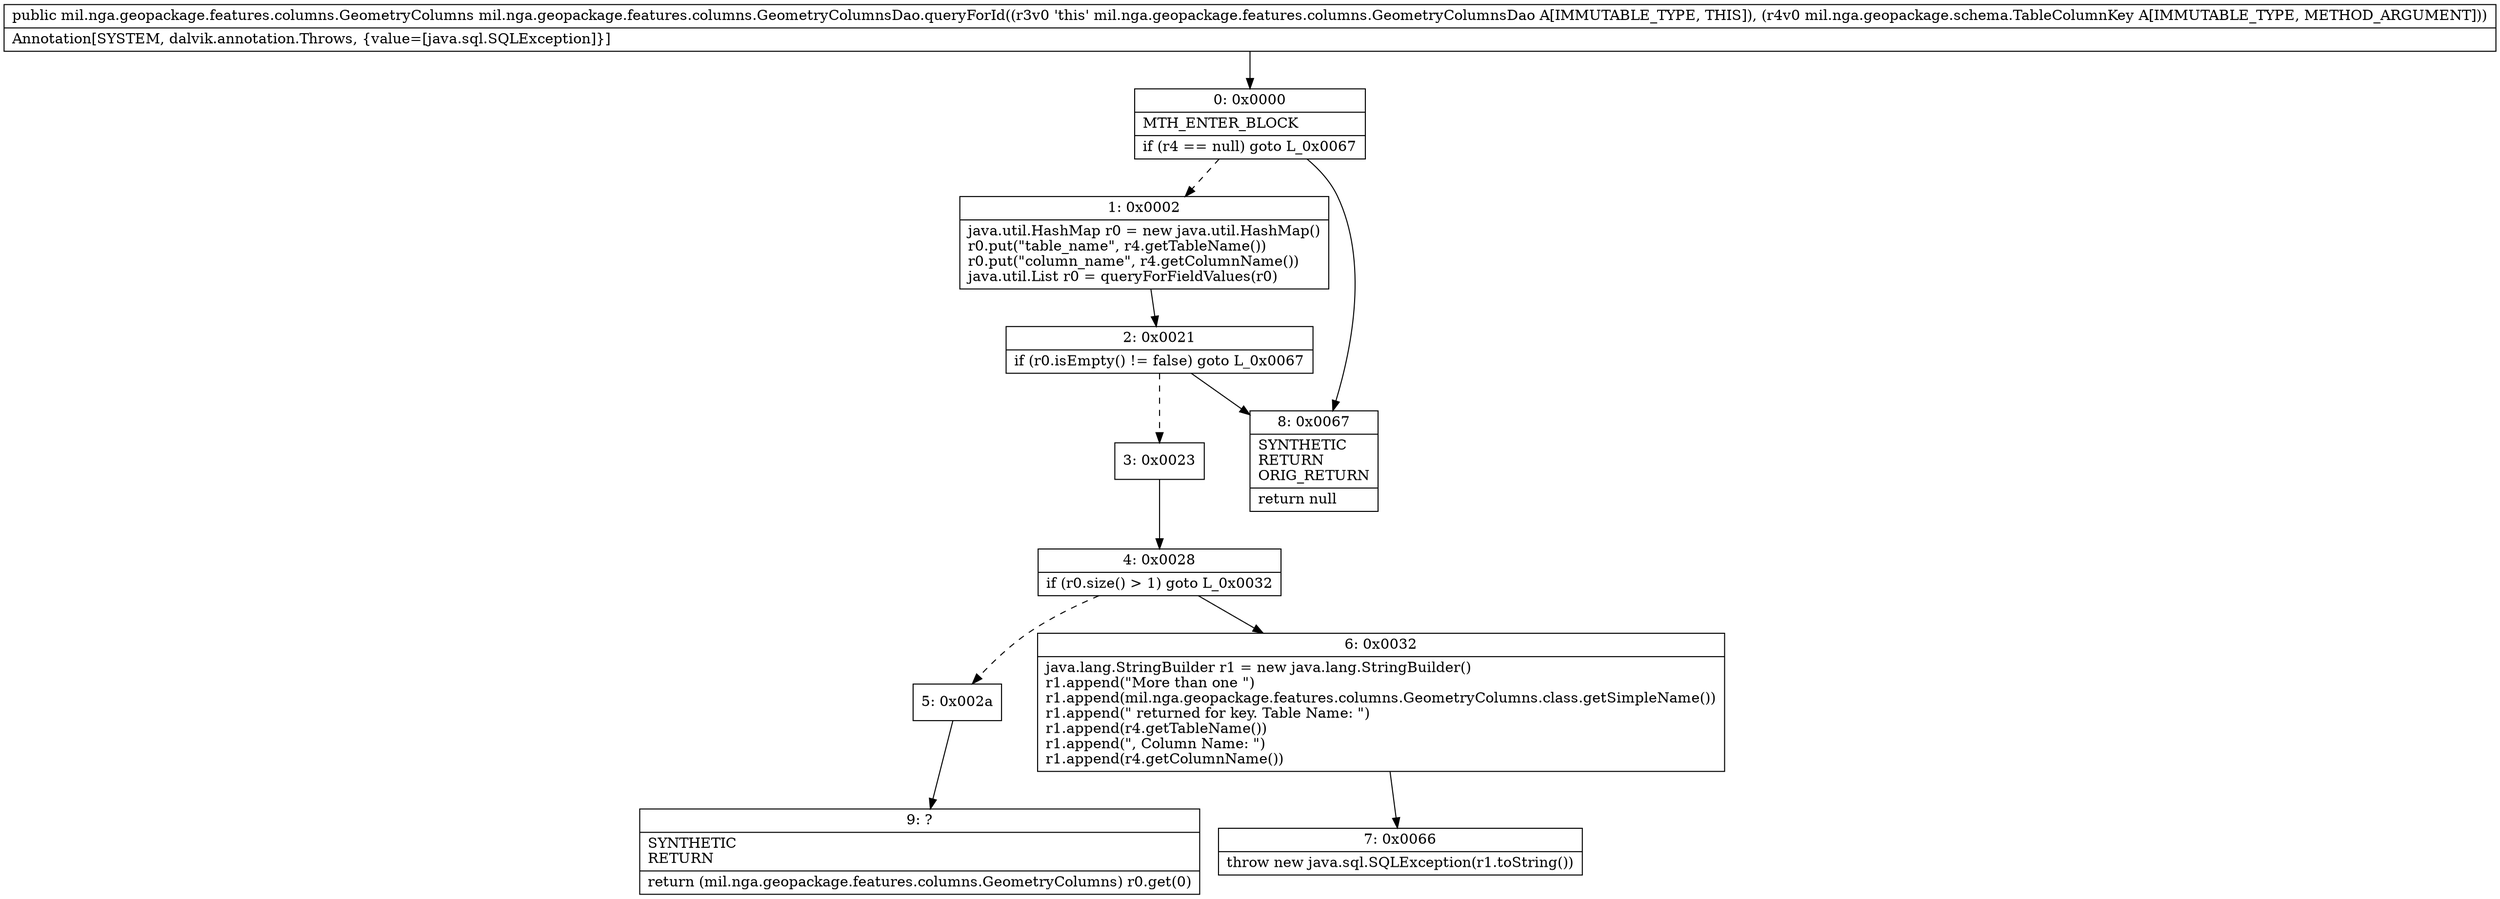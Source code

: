 digraph "CFG formil.nga.geopackage.features.columns.GeometryColumnsDao.queryForId(Lmil\/nga\/geopackage\/schema\/TableColumnKey;)Lmil\/nga\/geopackage\/features\/columns\/GeometryColumns;" {
Node_0 [shape=record,label="{0\:\ 0x0000|MTH_ENTER_BLOCK\l|if (r4 == null) goto L_0x0067\l}"];
Node_1 [shape=record,label="{1\:\ 0x0002|java.util.HashMap r0 = new java.util.HashMap()\lr0.put(\"table_name\", r4.getTableName())\lr0.put(\"column_name\", r4.getColumnName())\ljava.util.List r0 = queryForFieldValues(r0)\l}"];
Node_2 [shape=record,label="{2\:\ 0x0021|if (r0.isEmpty() != false) goto L_0x0067\l}"];
Node_3 [shape=record,label="{3\:\ 0x0023}"];
Node_4 [shape=record,label="{4\:\ 0x0028|if (r0.size() \> 1) goto L_0x0032\l}"];
Node_5 [shape=record,label="{5\:\ 0x002a}"];
Node_6 [shape=record,label="{6\:\ 0x0032|java.lang.StringBuilder r1 = new java.lang.StringBuilder()\lr1.append(\"More than one \")\lr1.append(mil.nga.geopackage.features.columns.GeometryColumns.class.getSimpleName())\lr1.append(\" returned for key. Table Name: \")\lr1.append(r4.getTableName())\lr1.append(\", Column Name: \")\lr1.append(r4.getColumnName())\l}"];
Node_7 [shape=record,label="{7\:\ 0x0066|throw new java.sql.SQLException(r1.toString())\l}"];
Node_8 [shape=record,label="{8\:\ 0x0067|SYNTHETIC\lRETURN\lORIG_RETURN\l|return null\l}"];
Node_9 [shape=record,label="{9\:\ ?|SYNTHETIC\lRETURN\l|return (mil.nga.geopackage.features.columns.GeometryColumns) r0.get(0)\l}"];
MethodNode[shape=record,label="{public mil.nga.geopackage.features.columns.GeometryColumns mil.nga.geopackage.features.columns.GeometryColumnsDao.queryForId((r3v0 'this' mil.nga.geopackage.features.columns.GeometryColumnsDao A[IMMUTABLE_TYPE, THIS]), (r4v0 mil.nga.geopackage.schema.TableColumnKey A[IMMUTABLE_TYPE, METHOD_ARGUMENT]))  | Annotation[SYSTEM, dalvik.annotation.Throws, \{value=[java.sql.SQLException]\}]\l}"];
MethodNode -> Node_0;
Node_0 -> Node_1[style=dashed];
Node_0 -> Node_8;
Node_1 -> Node_2;
Node_2 -> Node_3[style=dashed];
Node_2 -> Node_8;
Node_3 -> Node_4;
Node_4 -> Node_5[style=dashed];
Node_4 -> Node_6;
Node_5 -> Node_9;
Node_6 -> Node_7;
}

